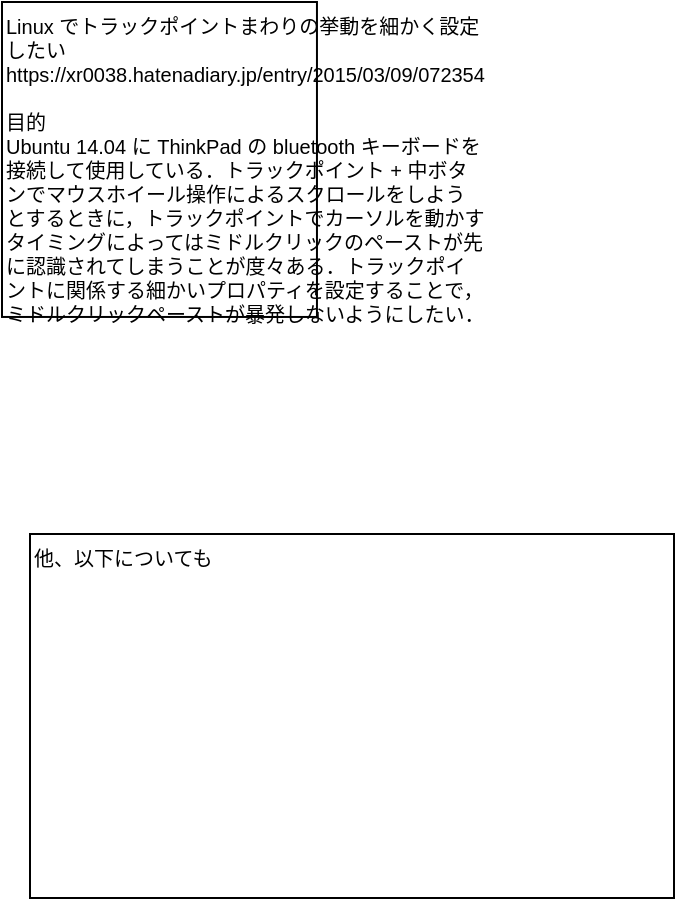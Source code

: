 <mxfile version="16.2.4" type="github">
  <diagram id="wNjajI2MCHbM71Gs-DAX" name="ページ1">
    <mxGraphModel dx="701" dy="495" grid="1" gridSize="39.37" guides="1" tooltips="1" connect="1" arrows="1" fold="1" page="1" pageScale="1" pageWidth="827" pageHeight="1169" math="0" shadow="0">
      <root>
        <mxCell id="0" />
        <mxCell id="1" parent="0" />
        <mxCell id="RUVW1VNI79D-d2WEvtp2-1" value="&lt;div&gt;&lt;div&gt;Linux でトラックポイントまわりの挙動を細かく設定したい&lt;/div&gt;&lt;div&gt;https://xr0038.hatenadiary.jp/entry/2015/03/09/072354&lt;/div&gt;&lt;div&gt;&lt;br&gt;&lt;/div&gt;&lt;div&gt;目的&lt;/div&gt;&lt;div&gt;Ubuntu 14.04 に ThinkPad の bluetooth キーボードを接続して使用している．トラックポイント + 中ボタンでマウスホイール操作によるスクロールをしようとするときに，トラックポイントでカーソルを動かすタイミングによってはミドルクリックのペーストが先に認識されてしまうことが度々ある．トラックポイントに関係する細かいプロパティを設定することで，ミドルクリックペーストが暴発しないようにしたい．&lt;/div&gt;&lt;/div&gt;" style="text;html=1;strokeColor=default;fillColor=none;align=left;verticalAlign=top;whiteSpace=wrap;rounded=0;fontSize=10;" parent="1" vertex="1">
          <mxGeometry width="157.48" height="157.48" as="geometry" />
        </mxCell>
        <mxCell id="i1Krq545Tv1BAeZPOpzA-14" value="&lt;div&gt;他、以下についても&lt;/div&gt;&lt;div&gt;&lt;br&gt;&lt;/div&gt;" style="text;html=1;strokeColor=default;fillColor=none;align=left;verticalAlign=top;whiteSpace=wrap;rounded=0;fontSize=10;" vertex="1" parent="1">
          <mxGeometry x="14" y="266" width="322" height="182" as="geometry" />
        </mxCell>
      </root>
    </mxGraphModel>
  </diagram>
</mxfile>
